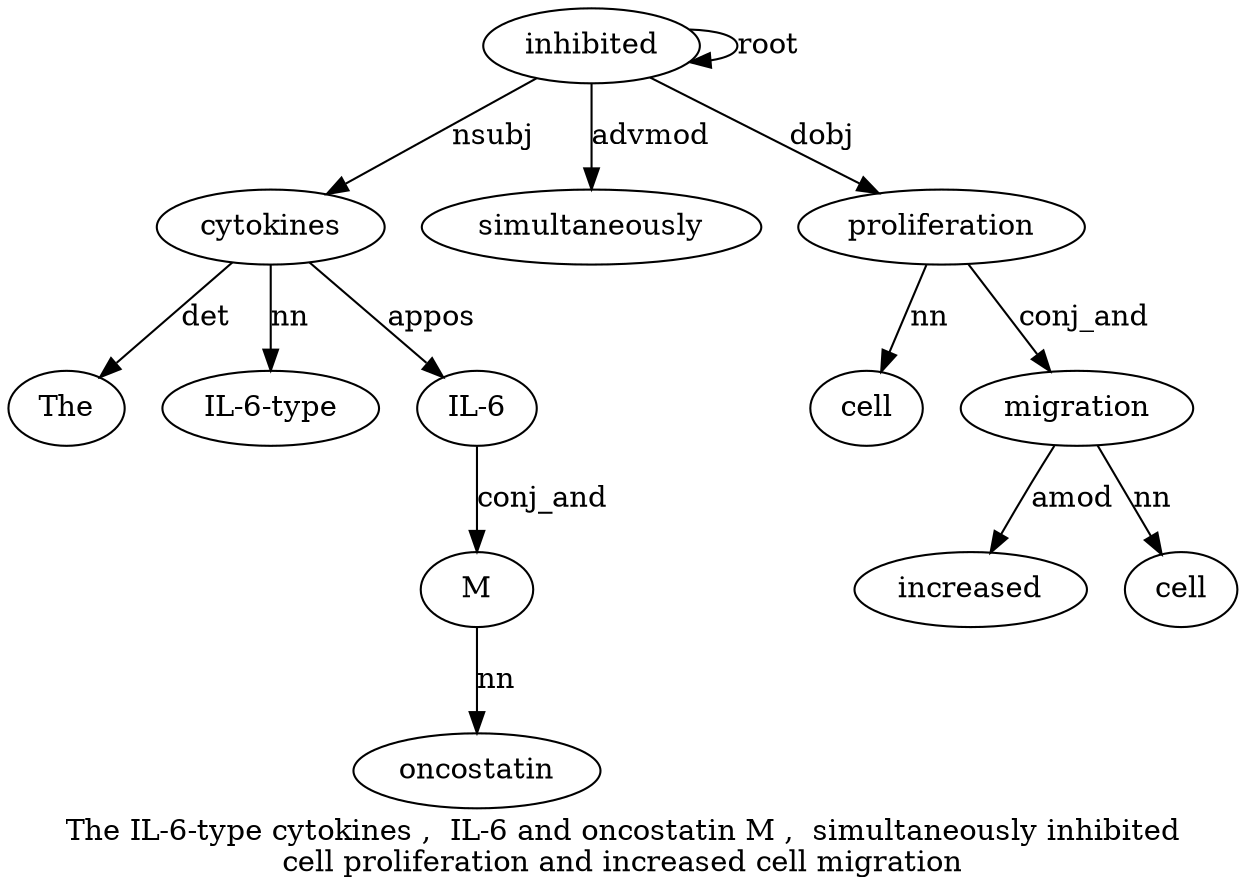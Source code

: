 digraph "The IL-6-type cytokines ,  IL-6 and oncostatin M ,  simultaneously inhibited cell proliferation and increased cell migration" {
label="The IL-6-type cytokines ,  IL-6 and oncostatin M ,  simultaneously inhibited
cell proliferation and increased cell migration";
cytokines3 [style=filled, fillcolor=white, label=cytokines];
The1 [style=filled, fillcolor=white, label=The];
cytokines3 -> The1  [label=det];
"IL-6-type2" [style=filled, fillcolor=white, label="IL-6-type"];
cytokines3 -> "IL-6-type2"  [label=nn];
inhibited11 [style=filled, fillcolor=white, label=inhibited];
inhibited11 -> cytokines3  [label=nsubj];
"IL-65" [style=filled, fillcolor=white, label="IL-6"];
cytokines3 -> "IL-65"  [label=appos];
M8 [style=filled, fillcolor=white, label=M];
oncostatin7 [style=filled, fillcolor=white, label=oncostatin];
M8 -> oncostatin7  [label=nn];
"IL-65" -> M8  [label=conj_and];
simultaneously10 [style=filled, fillcolor=white, label=simultaneously];
inhibited11 -> simultaneously10  [label=advmod];
inhibited11 -> inhibited11  [label=root];
proliferation13 [style=filled, fillcolor=white, label=proliferation];
cell12 [style=filled, fillcolor=white, label=cell];
proliferation13 -> cell12  [label=nn];
inhibited11 -> proliferation13  [label=dobj];
migration17 [style=filled, fillcolor=white, label=migration];
increased15 [style=filled, fillcolor=white, label=increased];
migration17 -> increased15  [label=amod];
cell16 [style=filled, fillcolor=white, label=cell];
migration17 -> cell16  [label=nn];
proliferation13 -> migration17  [label=conj_and];
}
